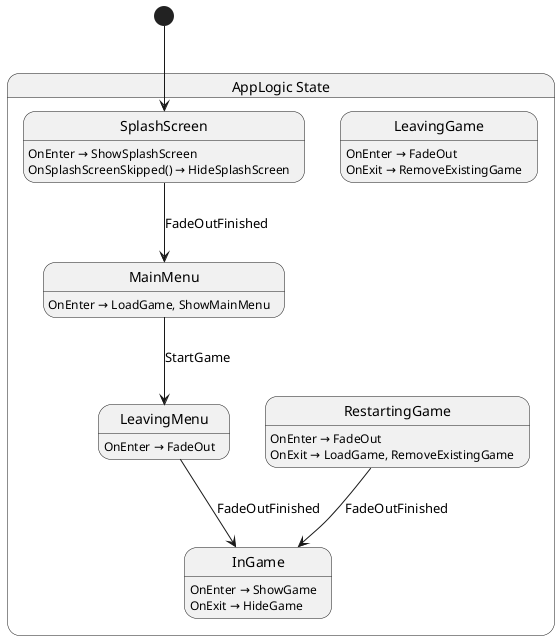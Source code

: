 @startuml AppLogic
state "AppLogic State" as GameDemo_AppLogic_State {
  state "InGame" as GameDemo_AppLogic_State_InGame {
    GameDemo_AppLogic_State_InGame : OnEnter → ShowGame
    GameDemo_AppLogic_State_InGame : OnExit → HideGame
  }
  state "LeavingGame" as GameDemo_AppLogic_State_LeavingGame {
    GameDemo_AppLogic_State_LeavingGame : OnEnter → FadeOut
    GameDemo_AppLogic_State_LeavingGame : OnExit → RemoveExistingGame
  }
  state "LeavingMenu" as GameDemo_AppLogic_State_LeavingMenu {
    GameDemo_AppLogic_State_LeavingMenu : OnEnter → FadeOut
  }
  state "MainMenu" as GameDemo_AppLogic_State_MainMenu {
    GameDemo_AppLogic_State_MainMenu : OnEnter → LoadGame, ShowMainMenu
  }
  state "RestartingGame" as GameDemo_AppLogic_State_RestartingGame {
    GameDemo_AppLogic_State_RestartingGame : OnEnter → FadeOut
    GameDemo_AppLogic_State_RestartingGame : OnExit → LoadGame, RemoveExistingGame
  }
  state "SplashScreen" as GameDemo_AppLogic_State_SplashScreen {
    GameDemo_AppLogic_State_SplashScreen : OnEnter → ShowSplashScreen
    GameDemo_AppLogic_State_SplashScreen : OnSplashScreenSkipped() → HideSplashScreen
  }
}

GameDemo_AppLogic_State_LeavingMenu --> GameDemo_AppLogic_State_InGame : FadeOutFinished
GameDemo_AppLogic_State_MainMenu --> GameDemo_AppLogic_State_LeavingMenu : StartGame
GameDemo_AppLogic_State_RestartingGame --> GameDemo_AppLogic_State_InGame : FadeOutFinished
GameDemo_AppLogic_State_SplashScreen --> GameDemo_AppLogic_State_MainMenu : FadeOutFinished

[*] --> GameDemo_AppLogic_State_SplashScreen
@enduml